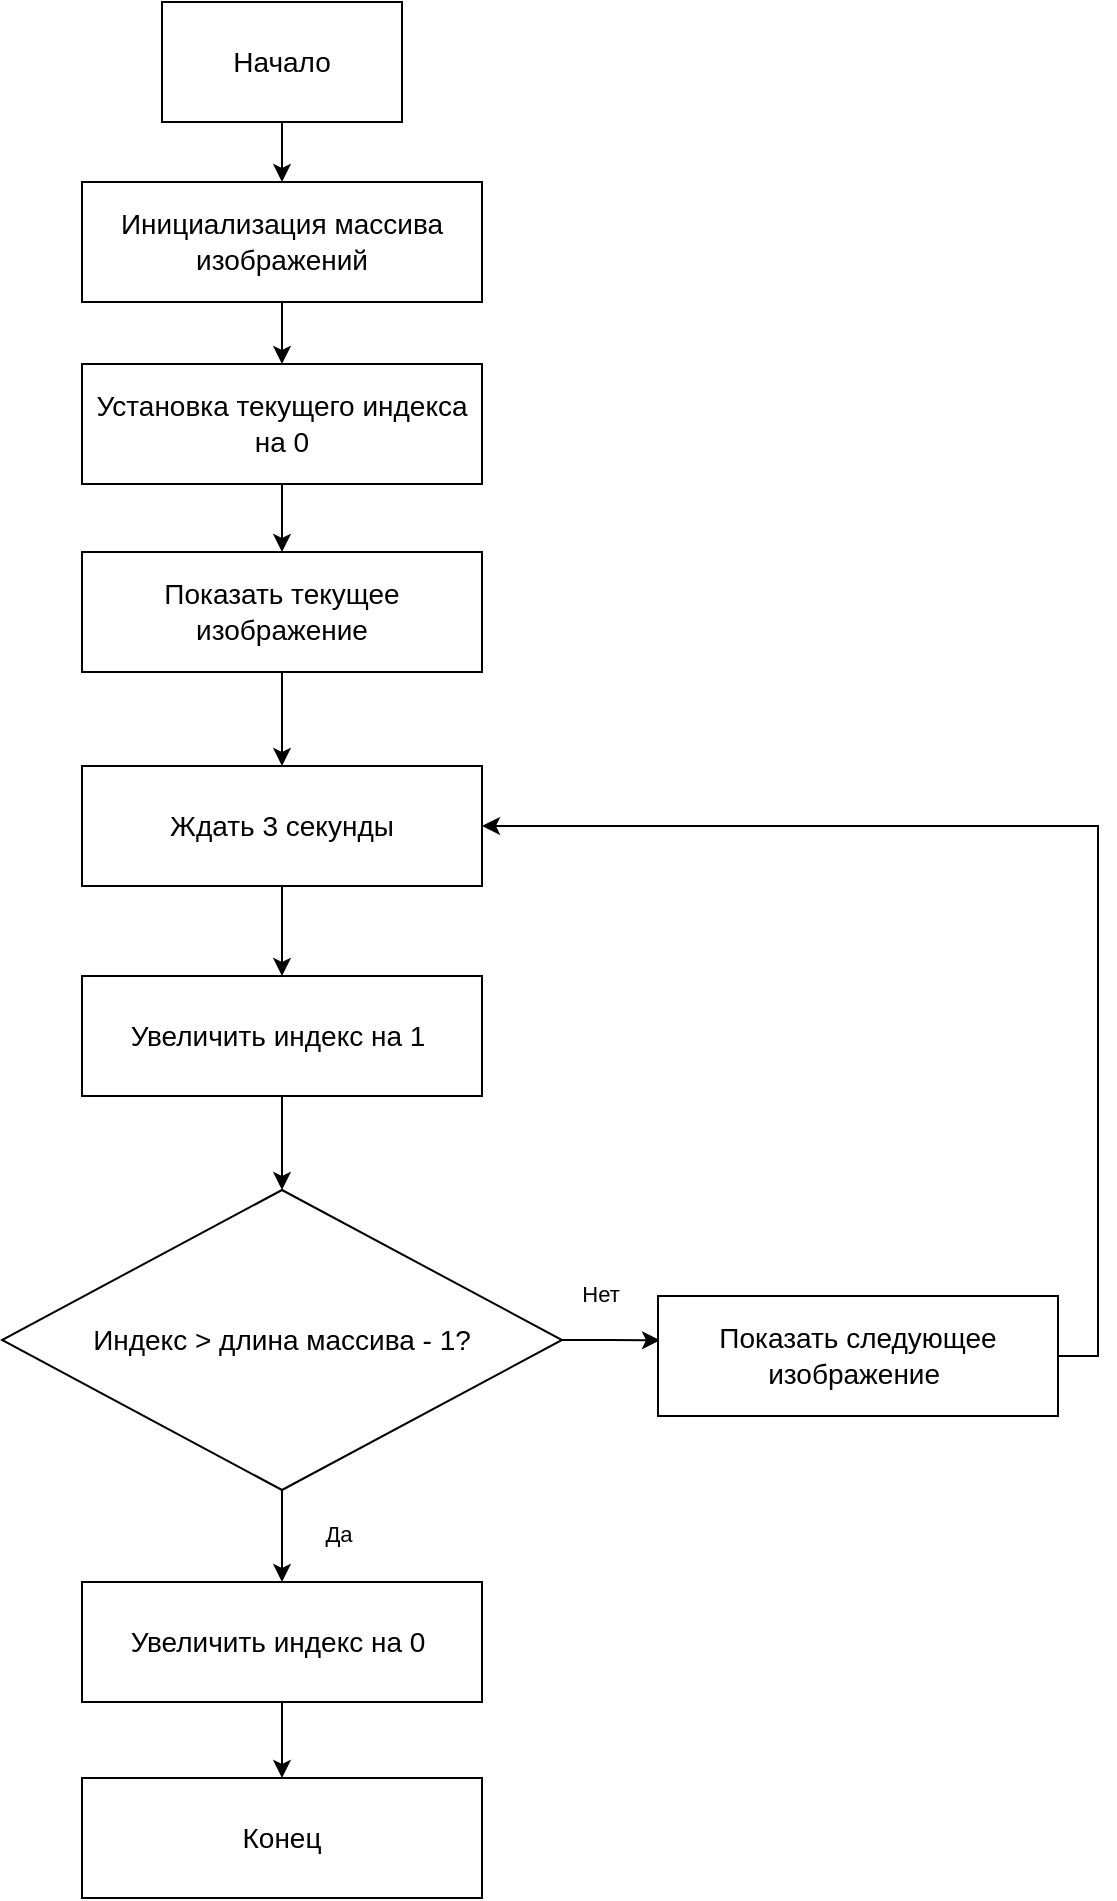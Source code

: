 <mxfile version="26.1.0">
  <diagram id="C5RBs43oDa-KdzZeNtuy" name="Page-1">
    <mxGraphModel dx="1195" dy="639" grid="1" gridSize="10" guides="1" tooltips="1" connect="1" arrows="1" fold="1" page="1" pageScale="1" pageWidth="827" pageHeight="1169" math="0" shadow="0">
      <root>
        <mxCell id="WIyWlLk6GJQsqaUBKTNV-0" />
        <mxCell id="WIyWlLk6GJQsqaUBKTNV-1" parent="WIyWlLk6GJQsqaUBKTNV-0" />
        <mxCell id="UjNVezTkZKRS0Rf-8lEK-25" style="edgeStyle=orthogonalEdgeStyle;rounded=0;orthogonalLoop=1;jettySize=auto;html=1;exitX=0.5;exitY=1;exitDx=0;exitDy=0;entryX=0.5;entryY=0;entryDx=0;entryDy=0;" edge="1" parent="WIyWlLk6GJQsqaUBKTNV-1" source="UjNVezTkZKRS0Rf-8lEK-0" target="UjNVezTkZKRS0Rf-8lEK-2">
          <mxGeometry relative="1" as="geometry" />
        </mxCell>
        <mxCell id="UjNVezTkZKRS0Rf-8lEK-0" value="&lt;pre class=&quot;code-block&quot; data-entity-type=&quot;MessageEntityPre&quot; data-language=&quot;&quot; style=&quot;box-sizing: border-box; font-variant-numeric: normal; font-variant-east-asian: normal; font-variant-alternates: normal; font-variant-position: normal; font-kerning: auto; font-optical-sizing: auto; font-feature-settings: normal; font-variation-settings: normal; font-stretch: normal; font-size: 0.875rem; line-height: 1.25; font-family: var(--font-family-monospace); margin-top: 0px; margin-bottom: 0px; overflow: hidden; --color-scrollbar: var(--color-scrollbar-code); text-wrap: wrap; --color-type: light-dark(#56b6c2, #20727d); --color-keyword: light-dark(#c678dd, #a05db4); --color-class: light-dark(#e06c75, #c8656c); --color-string: light-dark(#98c379, #395e1e); --color-template: light-dark(#d19a66, #8b5b2f); --color-selector: light-dark(#e06c75, #c8656c); --color-function: light-dark(#61aeee, #2a6ca4); --color-comment: light-dark(#5c6370, #9399a4); --color-section: light-dark(#e06c75, #c8656c); --color-variable: light-dark(#d19a66, #8b5b2f); --color-attribute: light-dark(#d19a66, #8b5b2f); --color-link: light-dark(#d19a66, #8b5b2f); --color-tag: light-dark(#e06c75, #c8656c); text-align: start;&quot;&gt;Начало&lt;/pre&gt;" style="rounded=0;whiteSpace=wrap;html=1;" vertex="1" parent="WIyWlLk6GJQsqaUBKTNV-1">
          <mxGeometry x="340" y="10" width="120" height="60" as="geometry" />
        </mxCell>
        <mxCell id="UjNVezTkZKRS0Rf-8lEK-7" style="edgeStyle=orthogonalEdgeStyle;rounded=0;orthogonalLoop=1;jettySize=auto;html=1;exitX=0.5;exitY=1;exitDx=0;exitDy=0;entryX=0.5;entryY=0;entryDx=0;entryDy=0;" edge="1" parent="WIyWlLk6GJQsqaUBKTNV-1" source="UjNVezTkZKRS0Rf-8lEK-1" target="UjNVezTkZKRS0Rf-8lEK-10">
          <mxGeometry relative="1" as="geometry">
            <mxPoint x="400" y="760" as="targetPoint" />
          </mxGeometry>
        </mxCell>
        <mxCell id="UjNVezTkZKRS0Rf-8lEK-9" value="Да" style="edgeLabel;html=1;align=center;verticalAlign=middle;resizable=0;points=[];" vertex="1" connectable="0" parent="UjNVezTkZKRS0Rf-8lEK-7">
          <mxGeometry x="-0.008" y="-2" relative="1" as="geometry">
            <mxPoint x="30" y="-1" as="offset" />
          </mxGeometry>
        </mxCell>
        <mxCell id="UjNVezTkZKRS0Rf-8lEK-13" style="edgeStyle=orthogonalEdgeStyle;rounded=0;orthogonalLoop=1;jettySize=auto;html=1;exitX=1;exitY=0.5;exitDx=0;exitDy=0;entryX=0.005;entryY=0.369;entryDx=0;entryDy=0;entryPerimeter=0;" edge="1" parent="WIyWlLk6GJQsqaUBKTNV-1" source="UjNVezTkZKRS0Rf-8lEK-1" target="UjNVezTkZKRS0Rf-8lEK-12">
          <mxGeometry relative="1" as="geometry">
            <mxPoint x="620" y="720" as="targetPoint" />
          </mxGeometry>
        </mxCell>
        <mxCell id="UjNVezTkZKRS0Rf-8lEK-14" value="Нет" style="edgeLabel;html=1;align=center;verticalAlign=middle;resizable=0;points=[];" vertex="1" connectable="0" parent="UjNVezTkZKRS0Rf-8lEK-13">
          <mxGeometry x="-0.593" y="1" relative="1" as="geometry">
            <mxPoint x="9" y="-22" as="offset" />
          </mxGeometry>
        </mxCell>
        <mxCell id="UjNVezTkZKRS0Rf-8lEK-1" value="&lt;pre class=&quot;code-block&quot; data-entity-type=&quot;MessageEntityPre&quot; data-language=&quot;&quot; style=&quot;box-sizing: border-box; font-variant-numeric: normal; font-variant-east-asian: normal; font-variant-alternates: normal; font-variant-position: normal; font-kerning: auto; font-optical-sizing: auto; font-feature-settings: normal; font-variation-settings: normal; font-stretch: normal; font-size: 0.875rem; line-height: 1.25; font-family: var(--font-family-monospace); margin-top: 0px; margin-bottom: 0px; overflow: hidden; --color-scrollbar: var(--color-scrollbar-code); text-wrap: wrap; --color-type: #56b6c2; --color-keyword: #c678dd; --color-class: #e06c75; --color-string: #98c379; --color-template: #d19a66; --color-selector: #e06c75; --color-function: #61aeee; --color-comment: #5c6370; --color-section: #e06c75; --color-variable: #d19a66; --color-attribute: #d19a66; --color-link: #d19a66; --color-tag: #e06c75; text-align: start;&quot;&gt;Индекс &amp;gt; длина массива - 1?&lt;/pre&gt;" style="rhombus;whiteSpace=wrap;html=1;fontColor=#000000;" vertex="1" parent="WIyWlLk6GJQsqaUBKTNV-1">
          <mxGeometry x="260" y="604" width="280" height="150" as="geometry" />
        </mxCell>
        <mxCell id="UjNVezTkZKRS0Rf-8lEK-26" style="edgeStyle=orthogonalEdgeStyle;rounded=0;orthogonalLoop=1;jettySize=auto;html=1;exitX=0.5;exitY=1;exitDx=0;exitDy=0;entryX=0.5;entryY=0;entryDx=0;entryDy=0;" edge="1" parent="WIyWlLk6GJQsqaUBKTNV-1" source="UjNVezTkZKRS0Rf-8lEK-2" target="UjNVezTkZKRS0Rf-8lEK-24">
          <mxGeometry relative="1" as="geometry" />
        </mxCell>
        <mxCell id="UjNVezTkZKRS0Rf-8lEK-2" value="&lt;pre class=&quot;code-block&quot; data-entity-type=&quot;MessageEntityPre&quot; data-language=&quot;&quot; style=&quot;box-sizing: border-box; font-variant-numeric: normal; font-variant-east-asian: normal; font-variant-alternates: normal; font-variant-position: normal; font-kerning: auto; font-optical-sizing: auto; font-feature-settings: normal; font-variation-settings: normal; font-stretch: normal; font-size: 0.875rem; line-height: 1.25; font-family: var(--font-family-monospace); margin-top: 0px; margin-bottom: 0px; overflow: hidden; --color-scrollbar: var(--color-scrollbar-code); text-wrap: wrap; --color-type: light-dark(#56b6c2, #20727d); --color-keyword: light-dark(#c678dd, #a05db4); --color-class: light-dark(#e06c75, #c8656c); --color-string: light-dark(#98c379, #395e1e); --color-template: light-dark(#d19a66, #8b5b2f); --color-selector: light-dark(#e06c75, #c8656c); --color-function: light-dark(#61aeee, #2a6ca4); --color-comment: light-dark(#5c6370, #9399a4); --color-section: light-dark(#e06c75, #c8656c); --color-variable: light-dark(#d19a66, #8b5b2f); --color-attribute: light-dark(#d19a66, #8b5b2f); --color-link: light-dark(#d19a66, #8b5b2f); --color-tag: light-dark(#e06c75, #c8656c);&quot;&gt;&lt;font style=&quot;color: rgb(0, 0, 0);&quot;&gt;Инициализация массива изображений&lt;/font&gt;&lt;/pre&gt;" style="rounded=0;whiteSpace=wrap;html=1;align=center;" vertex="1" parent="WIyWlLk6GJQsqaUBKTNV-1">
          <mxGeometry x="300" y="100" width="200" height="60" as="geometry" />
        </mxCell>
        <mxCell id="UjNVezTkZKRS0Rf-8lEK-20" style="edgeStyle=orthogonalEdgeStyle;rounded=0;orthogonalLoop=1;jettySize=auto;html=1;exitX=0.5;exitY=1;exitDx=0;exitDy=0;entryX=0.5;entryY=0;entryDx=0;entryDy=0;" edge="1" parent="WIyWlLk6GJQsqaUBKTNV-1" source="UjNVezTkZKRS0Rf-8lEK-3" target="UjNVezTkZKRS0Rf-8lEK-5">
          <mxGeometry relative="1" as="geometry" />
        </mxCell>
        <mxCell id="UjNVezTkZKRS0Rf-8lEK-3" value="&lt;pre style=&quot;box-sizing: border-box; font-variant-numeric: normal; font-variant-east-asian: normal; font-variant-alternates: normal; font-variant-position: normal; font-kerning: auto; font-optical-sizing: auto; font-feature-settings: normal; font-variation-settings: normal; font-stretch: normal; font-size: 0.875rem; line-height: 1.25; font-family: var(--font-family-monospace); margin-top: 0px; margin-bottom: 0px; overflow: hidden; --color-scrollbar: var(--color-scrollbar-code); text-wrap: wrap; --color-type: light-dark(#56b6c2, #20727d); --color-keyword: light-dark(#c678dd, #a05db4); --color-class: light-dark(#e06c75, #c8656c); --color-string: light-dark(#98c379, #395e1e); --color-template: light-dark(#d19a66, #8b5b2f); --color-selector: light-dark(#e06c75, #c8656c); --color-function: light-dark(#61aeee, #2a6ca4); --color-comment: light-dark(#5c6370, #9399a4); --color-section: light-dark(#e06c75, #c8656c); --color-variable: light-dark(#d19a66, #8b5b2f); --color-attribute: light-dark(#d19a66, #8b5b2f); --color-link: light-dark(#d19a66, #8b5b2f); --color-tag: light-dark(#e06c75, #c8656c);&quot; data-language=&quot;&quot; data-entity-type=&quot;MessageEntityPre&quot; class=&quot;code-block&quot;&gt;&lt;pre class=&quot;code-block&quot; data-entity-type=&quot;MessageEntityPre&quot; data-language=&quot;&quot; style=&quot;box-sizing: border-box; font-variant-numeric: normal; font-variant-east-asian: normal; font-variant-alternates: normal; font-variant-position: normal; font-kerning: auto; font-optical-sizing: auto; font-feature-settings: normal; font-variation-settings: normal; font-stretch: normal; font-size: 0.875rem; line-height: 1.25; font-family: var(--font-family-monospace); margin-top: 0px; margin-bottom: 0px; overflow: hidden; --color-scrollbar: var(--color-scrollbar-code); text-wrap: wrap; --color-type: #56b6c2; --color-keyword: #c678dd; --color-class: #e06c75; --color-string: #98c379; --color-template: #d19a66; --color-selector: #e06c75; --color-function: #61aeee; --color-comment: #5c6370; --color-section: #e06c75; --color-variable: #d19a66; --color-attribute: #d19a66; --color-link: #d19a66; --color-tag: #e06c75;&quot;&gt;Показать текущее изображение&lt;/pre&gt;&lt;/pre&gt;" style="rounded=0;whiteSpace=wrap;html=1;align=center;fontColor=#000000;" vertex="1" parent="WIyWlLk6GJQsqaUBKTNV-1">
          <mxGeometry x="300" y="285" width="200" height="60" as="geometry" />
        </mxCell>
        <mxCell id="UjNVezTkZKRS0Rf-8lEK-19" style="edgeStyle=orthogonalEdgeStyle;rounded=0;orthogonalLoop=1;jettySize=auto;html=1;exitX=0.5;exitY=1;exitDx=0;exitDy=0;entryX=0.5;entryY=0;entryDx=0;entryDy=0;" edge="1" parent="WIyWlLk6GJQsqaUBKTNV-1" source="UjNVezTkZKRS0Rf-8lEK-5" target="UjNVezTkZKRS0Rf-8lEK-6">
          <mxGeometry relative="1" as="geometry" />
        </mxCell>
        <mxCell id="UjNVezTkZKRS0Rf-8lEK-5" value="&lt;pre class=&quot;code-block&quot; data-entity-type=&quot;MessageEntityPre&quot; data-language=&quot;&quot; style=&quot;box-sizing: border-box; font-variant-numeric: normal; font-variant-east-asian: normal; font-variant-alternates: normal; font-variant-position: normal; font-kerning: auto; font-optical-sizing: auto; font-feature-settings: normal; font-variation-settings: normal; font-stretch: normal; font-size: 0.875rem; line-height: 1.25; font-family: var(--font-family-monospace); margin-top: 0px; margin-bottom: 0px; overflow: hidden; --color-scrollbar: var(--color-scrollbar-code); text-wrap: wrap; --color-type: light-dark(#56b6c2, #20727d); --color-keyword: light-dark(#c678dd, #a05db4); --color-class: light-dark(#e06c75, #c8656c); --color-string: light-dark(#98c379, #395e1e); --color-template: light-dark(#d19a66, #8b5b2f); --color-selector: light-dark(#e06c75, #c8656c); --color-function: light-dark(#61aeee, #2a6ca4); --color-comment: light-dark(#5c6370, #9399a4); --color-section: light-dark(#e06c75, #c8656c); --color-variable: light-dark(#d19a66, #8b5b2f); --color-attribute: light-dark(#d19a66, #8b5b2f); --color-link: light-dark(#d19a66, #8b5b2f); --color-tag: light-dark(#e06c75, #c8656c);&quot;&gt;&lt;pre style=&quot;box-sizing: border-box; font-variant-numeric: normal; font-variant-east-asian: normal; font-variant-alternates: normal; font-variant-position: normal; font-kerning: auto; font-optical-sizing: auto; font-feature-settings: normal; font-variation-settings: normal; font-stretch: normal; font-size: 0.875rem; line-height: 1.25; font-family: var(--font-family-monospace); margin-top: 0px; margin-bottom: 0px; overflow: hidden; --color-scrollbar: var(--color-scrollbar-code); text-wrap: wrap; --color-type: #56b6c2; --color-keyword: #c678dd; --color-class: #e06c75; --color-string: #98c379; --color-template: #d19a66; --color-selector: #e06c75; --color-function: #61aeee; --color-comment: #5c6370; --color-section: #e06c75; --color-variable: #d19a66; --color-attribute: #d19a66; --color-link: #d19a66; --color-tag: #e06c75;&quot; data-language=&quot;&quot; data-entity-type=&quot;MessageEntityPre&quot; class=&quot;code-block&quot;&gt;Ждать 3 секунды&lt;/pre&gt;&lt;/pre&gt;" style="rounded=0;whiteSpace=wrap;html=1;align=center;fontColor=#000000;" vertex="1" parent="WIyWlLk6GJQsqaUBKTNV-1">
          <mxGeometry x="300" y="392" width="200" height="60" as="geometry" />
        </mxCell>
        <mxCell id="UjNVezTkZKRS0Rf-8lEK-18" style="edgeStyle=orthogonalEdgeStyle;rounded=0;orthogonalLoop=1;jettySize=auto;html=1;exitX=0.5;exitY=1;exitDx=0;exitDy=0;entryX=0.5;entryY=0;entryDx=0;entryDy=0;" edge="1" parent="WIyWlLk6GJQsqaUBKTNV-1" source="UjNVezTkZKRS0Rf-8lEK-6" target="UjNVezTkZKRS0Rf-8lEK-1">
          <mxGeometry relative="1" as="geometry" />
        </mxCell>
        <mxCell id="UjNVezTkZKRS0Rf-8lEK-6" value="&lt;pre style=&quot;box-sizing: border-box; font-variant-numeric: normal; font-variant-east-asian: normal; font-variant-alternates: normal; font-variant-position: normal; font-kerning: auto; font-optical-sizing: auto; font-feature-settings: normal; font-variation-settings: normal; font-stretch: normal; font-size: 0.875rem; line-height: 1.25; font-family: var(--font-family-monospace); margin-top: 0px; margin-bottom: 0px; overflow: hidden; --color-scrollbar: var(--color-scrollbar-code); text-wrap: wrap; --color-type: light-dark(#56b6c2, #20727d); --color-keyword: light-dark(#c678dd, #a05db4); --color-class: light-dark(#e06c75, #c8656c); --color-string: light-dark(#98c379, #395e1e); --color-template: light-dark(#d19a66, #8b5b2f); --color-selector: light-dark(#e06c75, #c8656c); --color-function: light-dark(#61aeee, #2a6ca4); --color-comment: light-dark(#5c6370, #9399a4); --color-section: light-dark(#e06c75, #c8656c); --color-variable: light-dark(#d19a66, #8b5b2f); --color-attribute: light-dark(#d19a66, #8b5b2f); --color-link: light-dark(#d19a66, #8b5b2f); --color-tag: light-dark(#e06c75, #c8656c);&quot; data-language=&quot;&quot; data-entity-type=&quot;MessageEntityPre&quot; class=&quot;code-block&quot;&gt;&lt;pre class=&quot;code-block&quot; data-entity-type=&quot;MessageEntityPre&quot; data-language=&quot;&quot; style=&quot;box-sizing: border-box; font-variant-numeric: normal; font-variant-east-asian: normal; font-variant-alternates: normal; font-variant-position: normal; font-kerning: auto; font-optical-sizing: auto; font-feature-settings: normal; font-variation-settings: normal; font-stretch: normal; font-size: 0.875rem; line-height: 1.25; font-family: var(--font-family-monospace); margin-top: 0px; margin-bottom: 0px; overflow: hidden; --color-scrollbar: var(--color-scrollbar-code); text-wrap: wrap; --color-type: light-dark(#56b6c2, #20727d); --color-keyword: light-dark(#c678dd, #a05db4); --color-class: light-dark(#e06c75, #c8656c); --color-string: light-dark(#98c379, #395e1e); --color-template: light-dark(#d19a66, #8b5b2f); --color-selector: light-dark(#e06c75, #c8656c); --color-function: light-dark(#61aeee, #2a6ca4); --color-comment: light-dark(#5c6370, #9399a4); --color-section: light-dark(#e06c75, #c8656c); --color-variable: light-dark(#d19a66, #8b5b2f); --color-attribute: light-dark(#d19a66, #8b5b2f); --color-link: light-dark(#d19a66, #8b5b2f); --color-tag: light-dark(#e06c75, #c8656c);&quot;&gt;&lt;pre class=&quot;code-block&quot; data-entity-type=&quot;MessageEntityPre&quot; data-language=&quot;&quot; style=&quot;box-sizing: border-box; font-variant-numeric: normal; font-variant-east-asian: normal; font-variant-alternates: normal; font-variant-position: normal; font-kerning: auto; font-optical-sizing: auto; font-feature-settings: normal; font-variation-settings: normal; font-stretch: normal; font-size: 0.875rem; line-height: 1.25; font-family: var(--font-family-monospace); margin-top: 0px; margin-bottom: 0px; overflow: hidden; --color-scrollbar: var(--color-scrollbar-code); text-wrap: wrap; --color-type: #56b6c2; --color-keyword: #c678dd; --color-class: #e06c75; --color-string: #98c379; --color-template: #d19a66; --color-selector: #e06c75; --color-function: #61aeee; --color-comment: #5c6370; --color-section: #e06c75; --color-variable: #d19a66; --color-attribute: #d19a66; --color-link: #d19a66; --color-tag: #e06c75; text-align: start;&quot;&gt;Увеличить индекс на 1 &lt;/pre&gt;&lt;/pre&gt;&lt;/pre&gt;" style="rounded=0;whiteSpace=wrap;html=1;align=center;fontColor=#000000;" vertex="1" parent="WIyWlLk6GJQsqaUBKTNV-1">
          <mxGeometry x="300" y="497" width="200" height="60" as="geometry" />
        </mxCell>
        <mxCell id="UjNVezTkZKRS0Rf-8lEK-17" style="edgeStyle=orthogonalEdgeStyle;rounded=0;orthogonalLoop=1;jettySize=auto;html=1;exitX=0.5;exitY=1;exitDx=0;exitDy=0;entryX=0.5;entryY=0;entryDx=0;entryDy=0;" edge="1" parent="WIyWlLk6GJQsqaUBKTNV-1" source="UjNVezTkZKRS0Rf-8lEK-10" target="UjNVezTkZKRS0Rf-8lEK-11">
          <mxGeometry relative="1" as="geometry" />
        </mxCell>
        <mxCell id="UjNVezTkZKRS0Rf-8lEK-10" value="&lt;pre style=&quot;box-sizing: border-box; font-variant-numeric: normal; font-variant-east-asian: normal; font-variant-alternates: normal; font-variant-position: normal; font-kerning: auto; font-optical-sizing: auto; font-feature-settings: normal; font-variation-settings: normal; font-stretch: normal; font-size: 0.875rem; line-height: 1.25; font-family: var(--font-family-monospace); margin-top: 0px; margin-bottom: 0px; overflow: hidden; --color-scrollbar: var(--color-scrollbar-code); text-wrap: wrap; --color-type: light-dark(#56b6c2, #20727d); --color-keyword: light-dark(#c678dd, #a05db4); --color-class: light-dark(#e06c75, #c8656c); --color-string: light-dark(#98c379, #395e1e); --color-template: light-dark(#d19a66, #8b5b2f); --color-selector: light-dark(#e06c75, #c8656c); --color-function: light-dark(#61aeee, #2a6ca4); --color-comment: light-dark(#5c6370, #9399a4); --color-section: light-dark(#e06c75, #c8656c); --color-variable: light-dark(#d19a66, #8b5b2f); --color-attribute: light-dark(#d19a66, #8b5b2f); --color-link: light-dark(#d19a66, #8b5b2f); --color-tag: light-dark(#e06c75, #c8656c);&quot; data-language=&quot;&quot; data-entity-type=&quot;MessageEntityPre&quot; class=&quot;code-block&quot;&gt;&lt;pre class=&quot;code-block&quot; data-entity-type=&quot;MessageEntityPre&quot; data-language=&quot;&quot; style=&quot;box-sizing: border-box; font-variant-numeric: normal; font-variant-east-asian: normal; font-variant-alternates: normal; font-variant-position: normal; font-kerning: auto; font-optical-sizing: auto; font-feature-settings: normal; font-variation-settings: normal; font-stretch: normal; font-size: 0.875rem; line-height: 1.25; font-family: var(--font-family-monospace); margin-top: 0px; margin-bottom: 0px; overflow: hidden; --color-scrollbar: var(--color-scrollbar-code); text-wrap: wrap; --color-type: light-dark(#56b6c2, #20727d); --color-keyword: light-dark(#c678dd, #a05db4); --color-class: light-dark(#e06c75, #c8656c); --color-string: light-dark(#98c379, #395e1e); --color-template: light-dark(#d19a66, #8b5b2f); --color-selector: light-dark(#e06c75, #c8656c); --color-function: light-dark(#61aeee, #2a6ca4); --color-comment: light-dark(#5c6370, #9399a4); --color-section: light-dark(#e06c75, #c8656c); --color-variable: light-dark(#d19a66, #8b5b2f); --color-attribute: light-dark(#d19a66, #8b5b2f); --color-link: light-dark(#d19a66, #8b5b2f); --color-tag: light-dark(#e06c75, #c8656c);&quot;&gt;&lt;pre class=&quot;code-block&quot; data-entity-type=&quot;MessageEntityPre&quot; data-language=&quot;&quot; style=&quot;box-sizing: border-box; font-variant-numeric: normal; font-variant-east-asian: normal; font-variant-alternates: normal; font-variant-position: normal; font-kerning: auto; font-optical-sizing: auto; font-feature-settings: normal; font-variation-settings: normal; font-stretch: normal; font-size: 0.875rem; line-height: 1.25; font-family: var(--font-family-monospace); margin-top: 0px; margin-bottom: 0px; overflow: hidden; --color-scrollbar: var(--color-scrollbar-code); text-wrap: wrap; --color-type: light-dark(#56b6c2, #20727d); --color-keyword: light-dark(#c678dd, #a05db4); --color-class: light-dark(#e06c75, #c8656c); --color-string: light-dark(#98c379, #395e1e); --color-template: light-dark(#d19a66, #8b5b2f); --color-selector: light-dark(#e06c75, #c8656c); --color-function: light-dark(#61aeee, #2a6ca4); --color-comment: light-dark(#5c6370, #9399a4); --color-section: light-dark(#e06c75, #c8656c); --color-variable: light-dark(#d19a66, #8b5b2f); --color-attribute: light-dark(#d19a66, #8b5b2f); --color-link: light-dark(#d19a66, #8b5b2f); --color-tag: light-dark(#e06c75, #c8656c); text-align: start;&quot;&gt;Увеличить индекс на 0 &lt;/pre&gt;&lt;/pre&gt;&lt;/pre&gt;" style="rounded=0;whiteSpace=wrap;html=1;align=center;fontColor=#000000;" vertex="1" parent="WIyWlLk6GJQsqaUBKTNV-1">
          <mxGeometry x="300" y="800" width="200" height="60" as="geometry" />
        </mxCell>
        <mxCell id="UjNVezTkZKRS0Rf-8lEK-11" value="&lt;pre style=&quot;box-sizing: border-box; font-variant-numeric: normal; font-variant-east-asian: normal; font-variant-alternates: normal; font-variant-position: normal; font-kerning: auto; font-optical-sizing: auto; font-feature-settings: normal; font-variation-settings: normal; font-stretch: normal; font-size: 0.875rem; line-height: 1.25; font-family: var(--font-family-monospace); margin-top: 0px; margin-bottom: 0px; overflow: hidden; --color-scrollbar: var(--color-scrollbar-code); text-wrap: wrap; --color-type: light-dark(#56b6c2, #20727d); --color-keyword: light-dark(#c678dd, #a05db4); --color-class: light-dark(#e06c75, #c8656c); --color-string: light-dark(#98c379, #395e1e); --color-template: light-dark(#d19a66, #8b5b2f); --color-selector: light-dark(#e06c75, #c8656c); --color-function: light-dark(#61aeee, #2a6ca4); --color-comment: light-dark(#5c6370, #9399a4); --color-section: light-dark(#e06c75, #c8656c); --color-variable: light-dark(#d19a66, #8b5b2f); --color-attribute: light-dark(#d19a66, #8b5b2f); --color-link: light-dark(#d19a66, #8b5b2f); --color-tag: light-dark(#e06c75, #c8656c);&quot; data-language=&quot;&quot; data-entity-type=&quot;MessageEntityPre&quot; class=&quot;code-block&quot;&gt;&lt;pre class=&quot;code-block&quot; data-entity-type=&quot;MessageEntityPre&quot; data-language=&quot;&quot; style=&quot;box-sizing: border-box; font-variant-numeric: normal; font-variant-east-asian: normal; font-variant-alternates: normal; font-variant-position: normal; font-kerning: auto; font-optical-sizing: auto; font-feature-settings: normal; font-variation-settings: normal; font-stretch: normal; font-size: 0.875rem; line-height: 1.25; font-family: var(--font-family-monospace); margin-top: 0px; margin-bottom: 0px; overflow: hidden; --color-scrollbar: var(--color-scrollbar-code); text-wrap: wrap; --color-type: light-dark(#56b6c2, #20727d); --color-keyword: light-dark(#c678dd, #a05db4); --color-class: light-dark(#e06c75, #c8656c); --color-string: light-dark(#98c379, #395e1e); --color-template: light-dark(#d19a66, #8b5b2f); --color-selector: light-dark(#e06c75, #c8656c); --color-function: light-dark(#61aeee, #2a6ca4); --color-comment: light-dark(#5c6370, #9399a4); --color-section: light-dark(#e06c75, #c8656c); --color-variable: light-dark(#d19a66, #8b5b2f); --color-attribute: light-dark(#d19a66, #8b5b2f); --color-link: light-dark(#d19a66, #8b5b2f); --color-tag: light-dark(#e06c75, #c8656c);&quot;&gt;&lt;pre class=&quot;code-block&quot; data-entity-type=&quot;MessageEntityPre&quot; data-language=&quot;&quot; style=&quot;box-sizing: border-box; font-variant-numeric: normal; font-variant-east-asian: normal; font-variant-alternates: normal; font-variant-position: normal; font-kerning: auto; font-optical-sizing: auto; font-feature-settings: normal; font-variation-settings: normal; font-stretch: normal; font-size: 0.875rem; line-height: 1.25; font-family: var(--font-family-monospace); margin-top: 0px; margin-bottom: 0px; overflow: hidden; --color-scrollbar: var(--color-scrollbar-code); text-wrap: wrap; --color-type: light-dark(#56b6c2, #20727d); --color-keyword: light-dark(#c678dd, #a05db4); --color-class: light-dark(#e06c75, #c8656c); --color-string: light-dark(#98c379, #395e1e); --color-template: light-dark(#d19a66, #8b5b2f); --color-selector: light-dark(#e06c75, #c8656c); --color-function: light-dark(#61aeee, #2a6ca4); --color-comment: light-dark(#5c6370, #9399a4); --color-section: light-dark(#e06c75, #c8656c); --color-variable: light-dark(#d19a66, #8b5b2f); --color-attribute: light-dark(#d19a66, #8b5b2f); --color-link: light-dark(#d19a66, #8b5b2f); --color-tag: light-dark(#e06c75, #c8656c); text-align: start;&quot;&gt;Конец&lt;/pre&gt;&lt;/pre&gt;&lt;/pre&gt;" style="rounded=0;whiteSpace=wrap;html=1;align=center;fontColor=#000000;" vertex="1" parent="WIyWlLk6GJQsqaUBKTNV-1">
          <mxGeometry x="300" y="898" width="200" height="60" as="geometry" />
        </mxCell>
        <mxCell id="UjNVezTkZKRS0Rf-8lEK-16" style="edgeStyle=orthogonalEdgeStyle;rounded=0;orthogonalLoop=1;jettySize=auto;html=1;exitX=1;exitY=0.5;exitDx=0;exitDy=0;entryX=1;entryY=0.5;entryDx=0;entryDy=0;" edge="1" parent="WIyWlLk6GJQsqaUBKTNV-1" source="UjNVezTkZKRS0Rf-8lEK-12" target="UjNVezTkZKRS0Rf-8lEK-5">
          <mxGeometry relative="1" as="geometry">
            <mxPoint x="790" y="790.167" as="targetPoint" />
          </mxGeometry>
        </mxCell>
        <mxCell id="UjNVezTkZKRS0Rf-8lEK-12" value="&lt;pre style=&quot;box-sizing: border-box; font-variant-numeric: normal; font-variant-east-asian: normal; font-variant-alternates: normal; font-variant-position: normal; font-kerning: auto; font-optical-sizing: auto; font-feature-settings: normal; font-variation-settings: normal; font-stretch: normal; font-size: 0.875rem; line-height: 1.25; font-family: var(--font-family-monospace); margin-top: 0px; margin-bottom: 0px; overflow: hidden; --color-scrollbar: var(--color-scrollbar-code); text-wrap: wrap; --color-type: light-dark(#56b6c2, #20727d); --color-keyword: light-dark(#c678dd, #a05db4); --color-class: light-dark(#e06c75, #c8656c); --color-string: light-dark(#98c379, #395e1e); --color-template: light-dark(#d19a66, #8b5b2f); --color-selector: light-dark(#e06c75, #c8656c); --color-function: light-dark(#61aeee, #2a6ca4); --color-comment: light-dark(#5c6370, #9399a4); --color-section: light-dark(#e06c75, #c8656c); --color-variable: light-dark(#d19a66, #8b5b2f); --color-attribute: light-dark(#d19a66, #8b5b2f); --color-link: light-dark(#d19a66, #8b5b2f); --color-tag: light-dark(#e06c75, #c8656c);&quot; data-language=&quot;&quot; data-entity-type=&quot;MessageEntityPre&quot; class=&quot;code-block&quot;&gt;&lt;pre class=&quot;code-block&quot; data-entity-type=&quot;MessageEntityPre&quot; data-language=&quot;&quot; style=&quot;box-sizing: border-box; font-variant-numeric: normal; font-variant-east-asian: normal; font-variant-alternates: normal; font-variant-position: normal; font-kerning: auto; font-optical-sizing: auto; font-feature-settings: normal; font-variation-settings: normal; font-stretch: normal; font-size: 0.875rem; line-height: 1.25; font-family: var(--font-family-monospace); margin-top: 0px; margin-bottom: 0px; overflow: hidden; --color-scrollbar: var(--color-scrollbar-code); text-wrap: wrap; --color-type: light-dark(#56b6c2, #20727d); --color-keyword: light-dark(#c678dd, #a05db4); --color-class: light-dark(#e06c75, #c8656c); --color-string: light-dark(#98c379, #395e1e); --color-template: light-dark(#d19a66, #8b5b2f); --color-selector: light-dark(#e06c75, #c8656c); --color-function: light-dark(#61aeee, #2a6ca4); --color-comment: light-dark(#5c6370, #9399a4); --color-section: light-dark(#e06c75, #c8656c); --color-variable: light-dark(#d19a66, #8b5b2f); --color-attribute: light-dark(#d19a66, #8b5b2f); --color-link: light-dark(#d19a66, #8b5b2f); --color-tag: light-dark(#e06c75, #c8656c);&quot;&gt;&lt;pre class=&quot;code-block&quot; data-entity-type=&quot;MessageEntityPre&quot; data-language=&quot;&quot; style=&quot;box-sizing: border-box; font-variant-numeric: normal; font-variant-east-asian: normal; font-variant-alternates: normal; font-variant-position: normal; font-kerning: auto; font-optical-sizing: auto; font-feature-settings: normal; font-variation-settings: normal; font-stretch: normal; font-size: 0.875rem; line-height: 1.25; font-family: var(--font-family-monospace); margin-top: 0px; margin-bottom: 0px; overflow: hidden; --color-scrollbar: var(--color-scrollbar-code); text-wrap: wrap; --color-type: light-dark(#56b6c2, #20727d); --color-keyword: light-dark(#c678dd, #a05db4); --color-class: light-dark(#e06c75, #c8656c); --color-string: light-dark(#98c379, #395e1e); --color-template: light-dark(#d19a66, #8b5b2f); --color-selector: light-dark(#e06c75, #c8656c); --color-function: light-dark(#61aeee, #2a6ca4); --color-comment: light-dark(#5c6370, #9399a4); --color-section: light-dark(#e06c75, #c8656c); --color-variable: light-dark(#d19a66, #8b5b2f); --color-attribute: light-dark(#d19a66, #8b5b2f); --color-link: light-dark(#d19a66, #8b5b2f); --color-tag: light-dark(#e06c75, #c8656c);&quot;&gt;&lt;span style=&quot;font-family: var(--font-family-monospace); font-size: 0.875rem; white-space-collapse: collapse; background-color: transparent;&quot;&gt;Показать следующее изображение&lt;/span&gt; &lt;/pre&gt;&lt;/pre&gt;&lt;/pre&gt;" style="rounded=0;whiteSpace=wrap;html=1;align=center;fontColor=#000000;" vertex="1" parent="WIyWlLk6GJQsqaUBKTNV-1">
          <mxGeometry x="588" y="657" width="200" height="60" as="geometry" />
        </mxCell>
        <mxCell id="UjNVezTkZKRS0Rf-8lEK-27" style="edgeStyle=orthogonalEdgeStyle;rounded=0;orthogonalLoop=1;jettySize=auto;html=1;exitX=0.5;exitY=1;exitDx=0;exitDy=0;entryX=0.5;entryY=0;entryDx=0;entryDy=0;" edge="1" parent="WIyWlLk6GJQsqaUBKTNV-1" source="UjNVezTkZKRS0Rf-8lEK-24" target="UjNVezTkZKRS0Rf-8lEK-3">
          <mxGeometry relative="1" as="geometry" />
        </mxCell>
        <mxCell id="UjNVezTkZKRS0Rf-8lEK-24" value="&lt;pre class=&quot;code-block&quot; data-entity-type=&quot;MessageEntityPre&quot; data-language=&quot;&quot; style=&quot;box-sizing: border-box; font-variant-numeric: normal; font-variant-east-asian: normal; font-variant-alternates: normal; font-variant-position: normal; font-kerning: auto; font-optical-sizing: auto; font-feature-settings: normal; font-variation-settings: normal; font-stretch: normal; font-size: 0.875rem; line-height: 1.25; font-family: var(--font-family-monospace); margin-top: 0px; margin-bottom: 0px; overflow: hidden; --color-scrollbar: var(--color-scrollbar-code); text-wrap: wrap; --color-type: light-dark(#56b6c2, #20727d); --color-keyword: light-dark(#c678dd, #a05db4); --color-class: light-dark(#e06c75, #c8656c); --color-string: light-dark(#98c379, #395e1e); --color-template: light-dark(#d19a66, #8b5b2f); --color-selector: light-dark(#e06c75, #c8656c); --color-function: light-dark(#61aeee, #2a6ca4); --color-comment: light-dark(#5c6370, #9399a4); --color-section: light-dark(#e06c75, #c8656c); --color-variable: light-dark(#d19a66, #8b5b2f); --color-attribute: light-dark(#d19a66, #8b5b2f); --color-link: light-dark(#d19a66, #8b5b2f); --color-tag: light-dark(#e06c75, #c8656c);&quot;&gt;&lt;pre style=&quot;box-sizing: border-box; font-variant-numeric: normal; font-variant-east-asian: normal; font-variant-alternates: normal; font-variant-position: normal; font-kerning: auto; font-optical-sizing: auto; font-feature-settings: normal; font-variation-settings: normal; font-stretch: normal; font-size: 0.875rem; line-height: 1.25; font-family: var(--font-family-monospace); margin-top: 0px; margin-bottom: 0px; overflow: hidden; --color-scrollbar: var(--color-scrollbar-code); text-wrap: wrap; --color-type: #56b6c2; --color-keyword: #c678dd; --color-class: #e06c75; --color-string: #98c379; --color-template: #d19a66; --color-selector: #e06c75; --color-function: #61aeee; --color-comment: #5c6370; --color-section: #e06c75; --color-variable: #d19a66; --color-attribute: #d19a66; --color-link: #d19a66; --color-tag: #e06c75;&quot; data-language=&quot;&quot; data-entity-type=&quot;MessageEntityPre&quot; class=&quot;code-block&quot;&gt;Установка текущего индекса на 0&lt;/pre&gt;&lt;/pre&gt;" style="rounded=0;whiteSpace=wrap;html=1;align=center;fontColor=#000000;" vertex="1" parent="WIyWlLk6GJQsqaUBKTNV-1">
          <mxGeometry x="300" y="191" width="200" height="60" as="geometry" />
        </mxCell>
      </root>
    </mxGraphModel>
  </diagram>
</mxfile>
